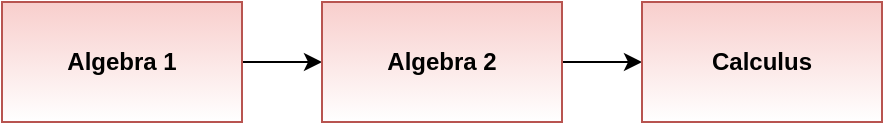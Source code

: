 <mxfile version="24.8.6">
  <diagram name="Page-1" id="koaO9MWs6JRAnVJc0BNW">
    <mxGraphModel dx="1383" dy="717" grid="1" gridSize="10" guides="1" tooltips="1" connect="1" arrows="1" fold="1" page="1" pageScale="1" pageWidth="850" pageHeight="1100" math="0" shadow="0">
      <root>
        <mxCell id="0" />
        <mxCell id="1" parent="0" />
        <mxCell id="zCL93cYqiObO37XGqsSF-1" style="edgeStyle=orthogonalEdgeStyle;rounded=0;orthogonalLoop=1;jettySize=auto;html=1;" edge="1" parent="1" source="PC-pap3fQ3JypdIoN4mw-1">
          <mxGeometry relative="1" as="geometry">
            <mxPoint x="360" y="230" as="targetPoint" />
          </mxGeometry>
        </mxCell>
        <mxCell id="PC-pap3fQ3JypdIoN4mw-1" value="&lt;b&gt;Algebra 1&lt;/b&gt;" style="rounded=0;whiteSpace=wrap;html=1;fillColor=#f8cecc;strokeColor=#b85450;gradientColor=#FFFFFF;" parent="1" vertex="1">
          <mxGeometry x="200" y="200" width="120" height="60" as="geometry" />
        </mxCell>
        <mxCell id="zCL93cYqiObO37XGqsSF-4" style="edgeStyle=orthogonalEdgeStyle;rounded=0;orthogonalLoop=1;jettySize=auto;html=1;" edge="1" parent="1" source="zCL93cYqiObO37XGqsSF-2" target="zCL93cYqiObO37XGqsSF-3">
          <mxGeometry relative="1" as="geometry" />
        </mxCell>
        <mxCell id="zCL93cYqiObO37XGqsSF-2" value="&lt;b&gt;Algebra 2&lt;/b&gt;" style="rounded=0;whiteSpace=wrap;html=1;fillColor=#f8cecc;strokeColor=#b85450;gradientColor=#FFFFFF;" vertex="1" parent="1">
          <mxGeometry x="360" y="200" width="120" height="60" as="geometry" />
        </mxCell>
        <mxCell id="zCL93cYqiObO37XGqsSF-3" value="&lt;b&gt;Calculus&lt;/b&gt;" style="rounded=0;whiteSpace=wrap;html=1;fillColor=#f8cecc;strokeColor=#b85450;gradientColor=#FFFFFF;" vertex="1" parent="1">
          <mxGeometry x="520" y="200" width="120" height="60" as="geometry" />
        </mxCell>
      </root>
    </mxGraphModel>
  </diagram>
</mxfile>
